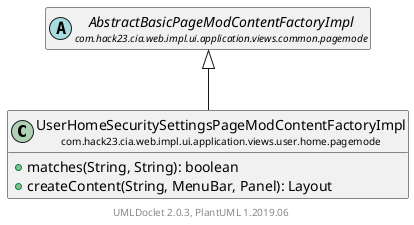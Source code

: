 @startuml
    set namespaceSeparator none
    hide empty fields
    hide empty methods

    class "<size:14>UserHomeSecuritySettingsPageModContentFactoryImpl\n<size:10>com.hack23.cia.web.impl.ui.application.views.user.home.pagemode" as com.hack23.cia.web.impl.ui.application.views.user.home.pagemode.UserHomeSecuritySettingsPageModContentFactoryImpl [[UserHomeSecuritySettingsPageModContentFactoryImpl.html]] {
        +matches(String, String): boolean
        +createContent(String, MenuBar, Panel): Layout
    }

    abstract class "<size:14>AbstractBasicPageModContentFactoryImpl\n<size:10>com.hack23.cia.web.impl.ui.application.views.common.pagemode" as com.hack23.cia.web.impl.ui.application.views.common.pagemode.AbstractBasicPageModContentFactoryImpl [[../../../common/pagemode/AbstractBasicPageModContentFactoryImpl.html]]

    com.hack23.cia.web.impl.ui.application.views.common.pagemode.AbstractBasicPageModContentFactoryImpl <|-- com.hack23.cia.web.impl.ui.application.views.user.home.pagemode.UserHomeSecuritySettingsPageModContentFactoryImpl

    center footer UMLDoclet 2.0.3, PlantUML 1.2019.06
@enduml
